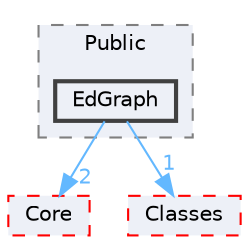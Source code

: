 digraph "EdGraph"
{
 // INTERACTIVE_SVG=YES
 // LATEX_PDF_SIZE
  bgcolor="transparent";
  edge [fontname=Helvetica,fontsize=10,labelfontname=Helvetica,labelfontsize=10];
  node [fontname=Helvetica,fontsize=10,shape=box,height=0.2,width=0.4];
  compound=true
  subgraph clusterdir_1d06a51bfc871a6a1823440d0d72725c {
    graph [ bgcolor="#edf0f7", pencolor="grey50", label="Public", fontname=Helvetica,fontsize=10 style="filled,dashed", URL="dir_1d06a51bfc871a6a1823440d0d72725c.html",tooltip=""]
  dir_249ed9353186b85adecc378b5c1aab17 [label="EdGraph", fillcolor="#edf0f7", color="grey25", style="filled,bold", URL="dir_249ed9353186b85adecc378b5c1aab17.html",tooltip=""];
  }
  dir_0e6cddcc9caa1238c7f3774224afaa45 [label="Core", fillcolor="#edf0f7", color="red", style="filled,dashed", URL="dir_0e6cddcc9caa1238c7f3774224afaa45.html",tooltip=""];
  dir_0ed647eebe6ffcaa496d3842b7cec6ce [label="Classes", fillcolor="#edf0f7", color="red", style="filled,dashed", URL="dir_0ed647eebe6ffcaa496d3842b7cec6ce.html",tooltip=""];
  dir_249ed9353186b85adecc378b5c1aab17->dir_0e6cddcc9caa1238c7f3774224afaa45 [headlabel="2", labeldistance=1.5 headhref="dir_000354_000266.html" href="dir_000354_000266.html" color="steelblue1" fontcolor="steelblue1"];
  dir_249ed9353186b85adecc378b5c1aab17->dir_0ed647eebe6ffcaa496d3842b7cec6ce [headlabel="1", labeldistance=1.5 headhref="dir_000354_000193.html" href="dir_000354_000193.html" color="steelblue1" fontcolor="steelblue1"];
}

